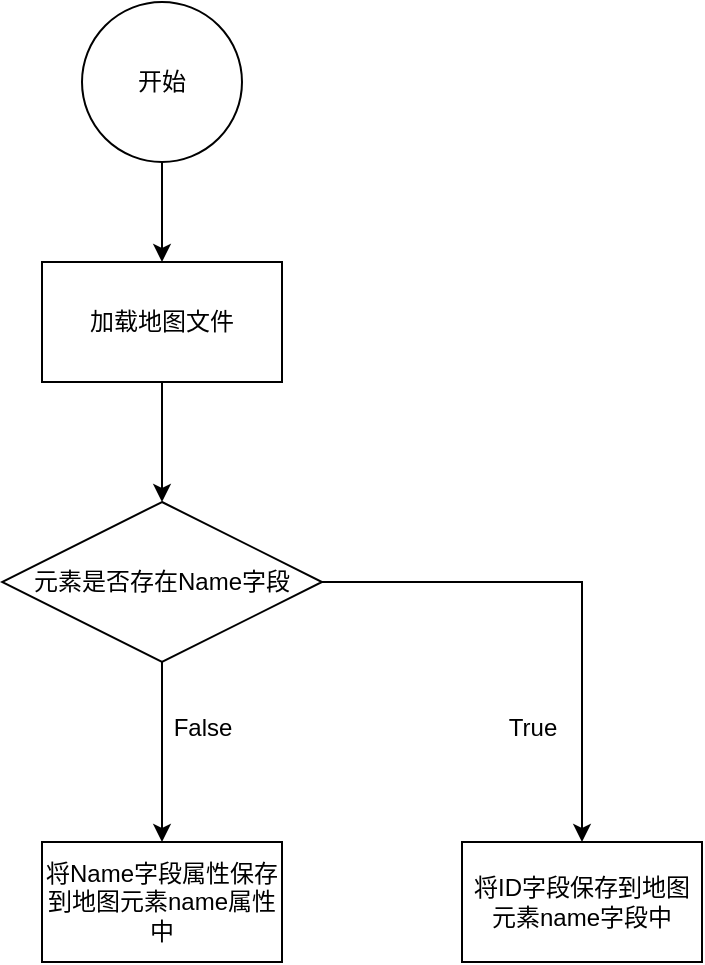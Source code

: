<mxfile version="24.7.7">
  <diagram name="第 1 页" id="xvpl26SNtnul0AfIKjLn">
    <mxGraphModel dx="1136" dy="655" grid="1" gridSize="10" guides="1" tooltips="1" connect="1" arrows="1" fold="1" page="1" pageScale="1" pageWidth="827" pageHeight="1169" math="0" shadow="0">
      <root>
        <mxCell id="0" />
        <mxCell id="1" parent="0" />
        <mxCell id="0mVLWJtBHGWq4rqNhBsn-3" value="" style="edgeStyle=orthogonalEdgeStyle;rounded=0;orthogonalLoop=1;jettySize=auto;html=1;" edge="1" parent="1" source="0mVLWJtBHGWq4rqNhBsn-11" target="0mVLWJtBHGWq4rqNhBsn-2">
          <mxGeometry relative="1" as="geometry" />
        </mxCell>
        <mxCell id="0mVLWJtBHGWq4rqNhBsn-1" value="开始" style="ellipse;whiteSpace=wrap;html=1;aspect=fixed;" vertex="1" parent="1">
          <mxGeometry x="60" y="20" width="80" height="80" as="geometry" />
        </mxCell>
        <mxCell id="0mVLWJtBHGWq4rqNhBsn-5" value="" style="edgeStyle=orthogonalEdgeStyle;rounded=0;orthogonalLoop=1;jettySize=auto;html=1;" edge="1" parent="1" source="0mVLWJtBHGWq4rqNhBsn-2" target="0mVLWJtBHGWq4rqNhBsn-4">
          <mxGeometry relative="1" as="geometry" />
        </mxCell>
        <mxCell id="0mVLWJtBHGWq4rqNhBsn-7" value="" style="edgeStyle=orthogonalEdgeStyle;rounded=0;orthogonalLoop=1;jettySize=auto;html=1;" edge="1" parent="1" source="0mVLWJtBHGWq4rqNhBsn-2" target="0mVLWJtBHGWq4rqNhBsn-6">
          <mxGeometry relative="1" as="geometry" />
        </mxCell>
        <mxCell id="0mVLWJtBHGWq4rqNhBsn-2" value="元素是否存在Name字段" style="rhombus;whiteSpace=wrap;html=1;" vertex="1" parent="1">
          <mxGeometry x="20" y="270" width="160" height="80" as="geometry" />
        </mxCell>
        <mxCell id="0mVLWJtBHGWq4rqNhBsn-4" value="将Name字段属性保存到地图元素name属性中" style="whiteSpace=wrap;html=1;" vertex="1" parent="1">
          <mxGeometry x="40" y="440" width="120" height="60" as="geometry" />
        </mxCell>
        <mxCell id="0mVLWJtBHGWq4rqNhBsn-6" value="将ID字段保存到地图元素name字段中" style="whiteSpace=wrap;html=1;" vertex="1" parent="1">
          <mxGeometry x="250" y="440" width="120" height="60" as="geometry" />
        </mxCell>
        <mxCell id="0mVLWJtBHGWq4rqNhBsn-8" value="False" style="text;html=1;align=center;verticalAlign=middle;resizable=0;points=[];autosize=1;strokeColor=none;fillColor=none;" vertex="1" parent="1">
          <mxGeometry x="95" y="368" width="50" height="30" as="geometry" />
        </mxCell>
        <mxCell id="0mVLWJtBHGWq4rqNhBsn-9" value="True" style="text;html=1;align=center;verticalAlign=middle;resizable=0;points=[];autosize=1;strokeColor=none;fillColor=none;" vertex="1" parent="1">
          <mxGeometry x="260" y="368" width="50" height="30" as="geometry" />
        </mxCell>
        <mxCell id="0mVLWJtBHGWq4rqNhBsn-12" value="" style="edgeStyle=orthogonalEdgeStyle;rounded=0;orthogonalLoop=1;jettySize=auto;html=1;" edge="1" parent="1" source="0mVLWJtBHGWq4rqNhBsn-1" target="0mVLWJtBHGWq4rqNhBsn-11">
          <mxGeometry relative="1" as="geometry">
            <mxPoint x="100" y="120" as="sourcePoint" />
            <mxPoint x="100" y="270" as="targetPoint" />
          </mxGeometry>
        </mxCell>
        <mxCell id="0mVLWJtBHGWq4rqNhBsn-11" value="加载地图文件" style="whiteSpace=wrap;html=1;" vertex="1" parent="1">
          <mxGeometry x="40" y="150" width="120" height="60" as="geometry" />
        </mxCell>
      </root>
    </mxGraphModel>
  </diagram>
</mxfile>
